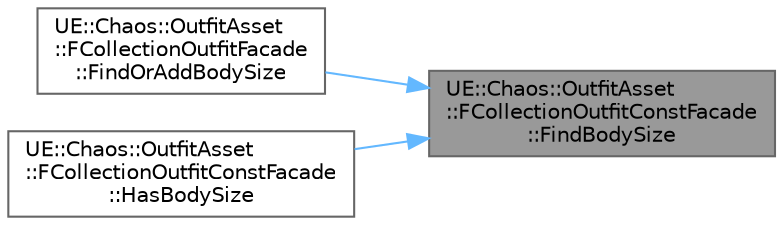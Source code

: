 digraph "UE::Chaos::OutfitAsset::FCollectionOutfitConstFacade::FindBodySize"
{
 // INTERACTIVE_SVG=YES
 // LATEX_PDF_SIZE
  bgcolor="transparent";
  edge [fontname=Helvetica,fontsize=10,labelfontname=Helvetica,labelfontsize=10];
  node [fontname=Helvetica,fontsize=10,shape=box,height=0.2,width=0.4];
  rankdir="RL";
  Node1 [id="Node000001",label="UE::Chaos::OutfitAsset\l::FCollectionOutfitConstFacade\l::FindBodySize",height=0.2,width=0.4,color="gray40", fillcolor="grey60", style="filled", fontcolor="black",tooltip="Return the body size index for the specified name, or INDEX_NONE if it doesn't exist in this outfit."];
  Node1 -> Node2 [id="edge1_Node000001_Node000002",dir="back",color="steelblue1",style="solid",tooltip=" "];
  Node2 [id="Node000002",label="UE::Chaos::OutfitAsset\l::FCollectionOutfitFacade\l::FindOrAddBodySize",height=0.2,width=0.4,color="grey40", fillcolor="white", style="filled",URL="$d3/dc3/classUE_1_1Chaos_1_1OutfitAsset_1_1FCollectionOutfitFacade.html#aa53a9b94f02ea297e2669f31d0fe1a12",tooltip="Find or add a new body size and returns its index."];
  Node1 -> Node3 [id="edge2_Node000001_Node000003",dir="back",color="steelblue1",style="solid",tooltip=" "];
  Node3 [id="Node000003",label="UE::Chaos::OutfitAsset\l::FCollectionOutfitConstFacade\l::HasBodySize",height=0.2,width=0.4,color="grey40", fillcolor="white", style="filled",URL="$d2/d1b/classUE_1_1Chaos_1_1OutfitAsset_1_1FCollectionOutfitConstFacade.html#a1bb6488f091cc762c0df320a893596fc",tooltip="Return whether this body size already exist."];
}
